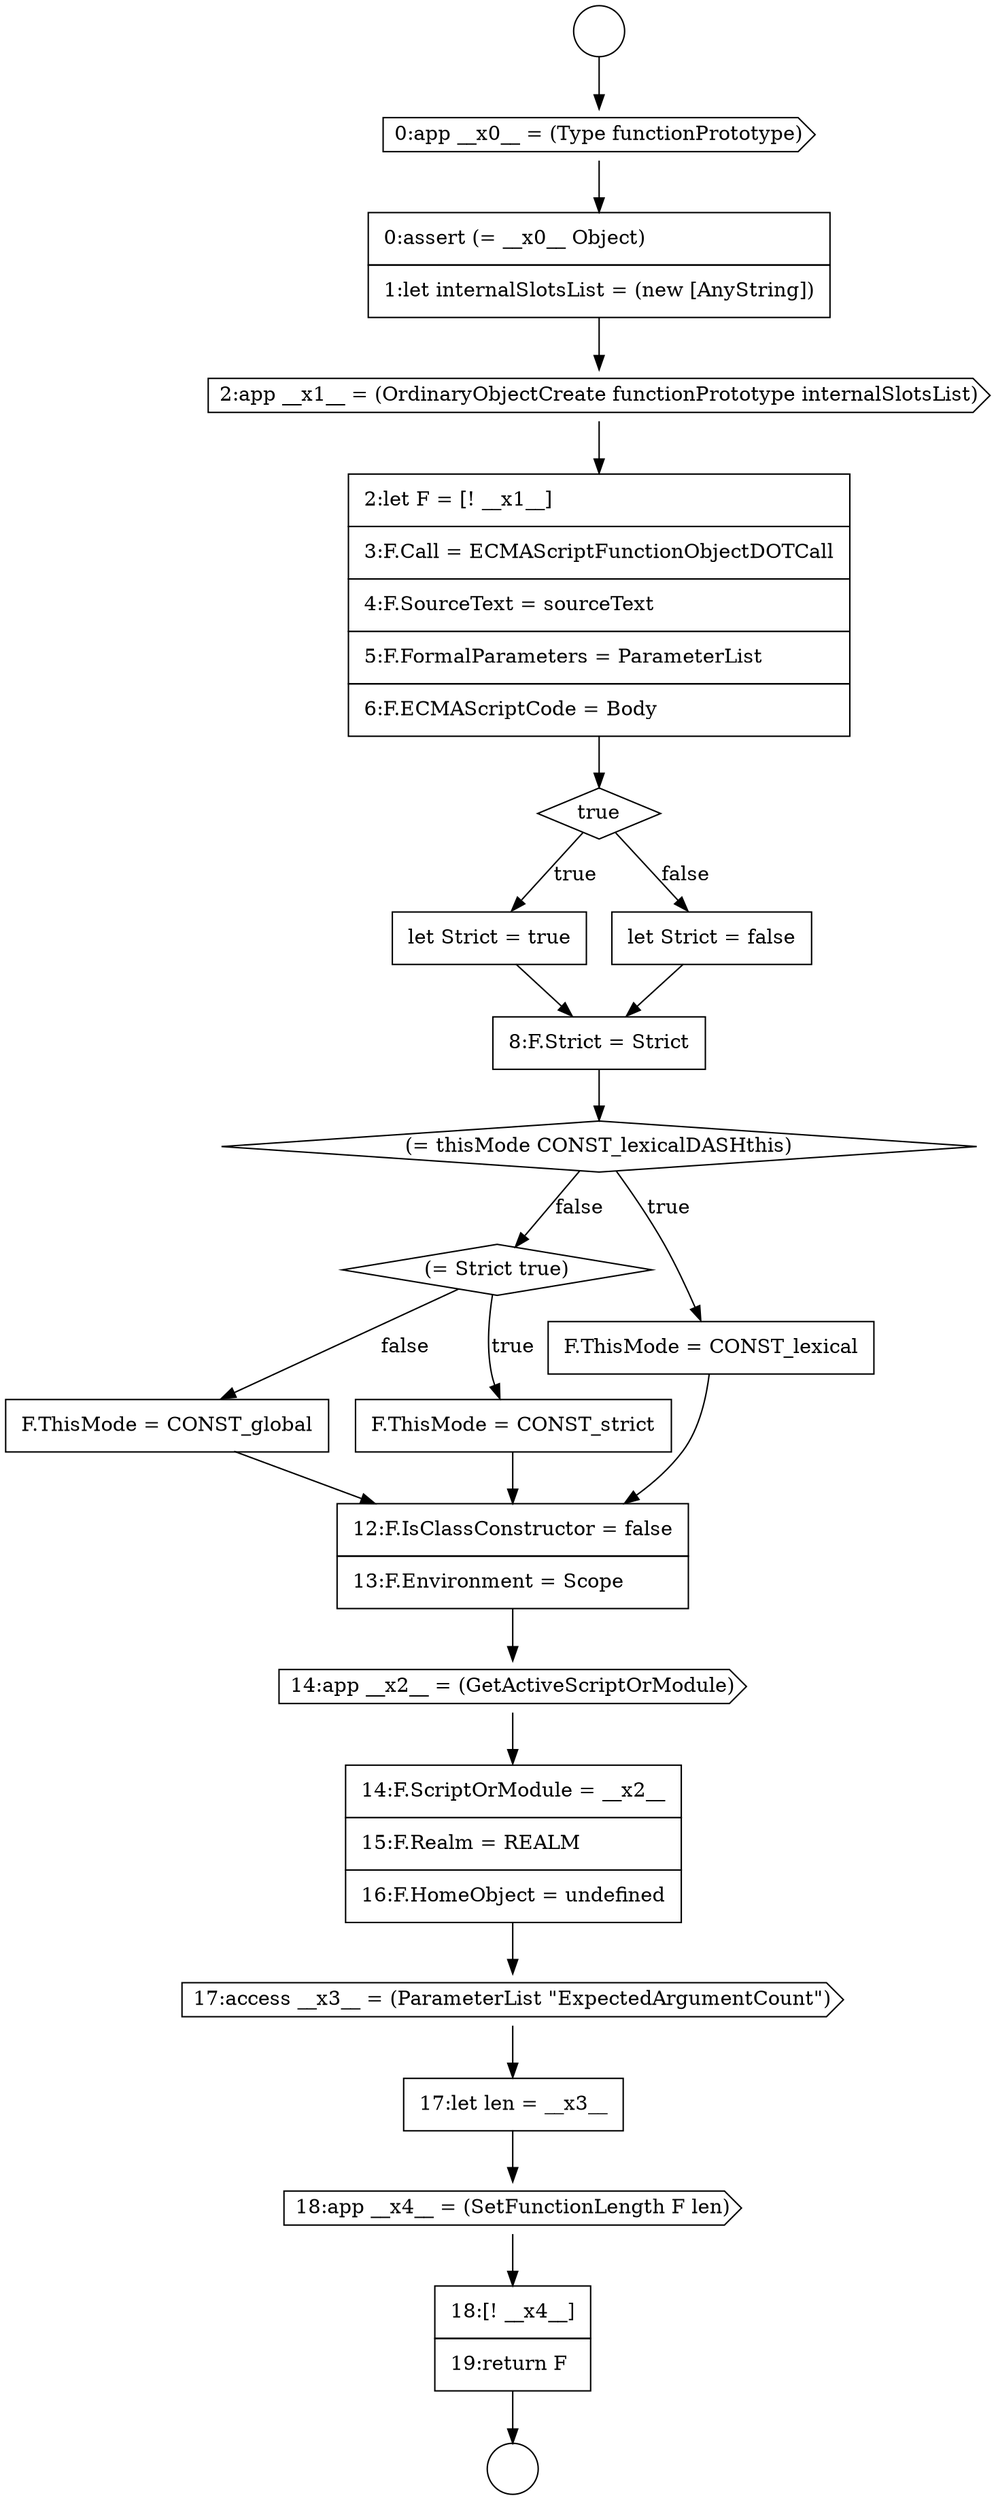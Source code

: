 digraph {
  node0 [shape=circle label=" " color="black" fillcolor="white" style=filled]
  node5 [shape=none, margin=0, label=<<font color="black">
    <table border="0" cellborder="1" cellspacing="0" cellpadding="10">
      <tr><td align="left">2:let F = [! __x1__]</td></tr>
      <tr><td align="left">3:F.Call = ECMAScriptFunctionObjectDOTCall</td></tr>
      <tr><td align="left">4:F.SourceText = sourceText</td></tr>
      <tr><td align="left">5:F.FormalParameters = ParameterList</td></tr>
      <tr><td align="left">6:F.ECMAScriptCode = Body</td></tr>
    </table>
  </font>> color="black" fillcolor="white" style=filled]
  node10 [shape=diamond, label=<<font color="black">(= thisMode CONST_lexicalDASHthis)</font>> color="black" fillcolor="white" style=filled]
  node14 [shape=none, margin=0, label=<<font color="black">
    <table border="0" cellborder="1" cellspacing="0" cellpadding="10">
      <tr><td align="left">F.ThisMode = CONST_global</td></tr>
    </table>
  </font>> color="black" fillcolor="white" style=filled]
  node20 [shape=cds, label=<<font color="black">18:app __x4__ = (SetFunctionLength F len)</font>> color="black" fillcolor="white" style=filled]
  node1 [shape=circle label=" " color="black" fillcolor="white" style=filled]
  node6 [shape=diamond, label=<<font color="black">true</font>> color="black" fillcolor="white" style=filled]
  node21 [shape=none, margin=0, label=<<font color="black">
    <table border="0" cellborder="1" cellspacing="0" cellpadding="10">
      <tr><td align="left">18:[! __x4__]</td></tr>
      <tr><td align="left">19:return F</td></tr>
    </table>
  </font>> color="black" fillcolor="white" style=filled]
  node9 [shape=none, margin=0, label=<<font color="black">
    <table border="0" cellborder="1" cellspacing="0" cellpadding="10">
      <tr><td align="left">8:F.Strict = Strict</td></tr>
    </table>
  </font>> color="black" fillcolor="white" style=filled]
  node13 [shape=none, margin=0, label=<<font color="black">
    <table border="0" cellborder="1" cellspacing="0" cellpadding="10">
      <tr><td align="left">F.ThisMode = CONST_strict</td></tr>
    </table>
  </font>> color="black" fillcolor="white" style=filled]
  node2 [shape=cds, label=<<font color="black">0:app __x0__ = (Type functionPrototype)</font>> color="black" fillcolor="white" style=filled]
  node17 [shape=none, margin=0, label=<<font color="black">
    <table border="0" cellborder="1" cellspacing="0" cellpadding="10">
      <tr><td align="left">14:F.ScriptOrModule = __x2__</td></tr>
      <tr><td align="left">15:F.Realm = REALM</td></tr>
      <tr><td align="left">16:F.HomeObject = undefined</td></tr>
    </table>
  </font>> color="black" fillcolor="white" style=filled]
  node12 [shape=diamond, label=<<font color="black">(= Strict true)</font>> color="black" fillcolor="white" style=filled]
  node7 [shape=none, margin=0, label=<<font color="black">
    <table border="0" cellborder="1" cellspacing="0" cellpadding="10">
      <tr><td align="left">let Strict = true</td></tr>
    </table>
  </font>> color="black" fillcolor="white" style=filled]
  node3 [shape=none, margin=0, label=<<font color="black">
    <table border="0" cellborder="1" cellspacing="0" cellpadding="10">
      <tr><td align="left">0:assert (= __x0__ Object)</td></tr>
      <tr><td align="left">1:let internalSlotsList = (new [AnyString])</td></tr>
    </table>
  </font>> color="black" fillcolor="white" style=filled]
  node18 [shape=cds, label=<<font color="black">17:access __x3__ = (ParameterList &quot;ExpectedArgumentCount&quot;)</font>> color="black" fillcolor="white" style=filled]
  node16 [shape=cds, label=<<font color="black">14:app __x2__ = (GetActiveScriptOrModule)</font>> color="black" fillcolor="white" style=filled]
  node11 [shape=none, margin=0, label=<<font color="black">
    <table border="0" cellborder="1" cellspacing="0" cellpadding="10">
      <tr><td align="left">F.ThisMode = CONST_lexical</td></tr>
    </table>
  </font>> color="black" fillcolor="white" style=filled]
  node8 [shape=none, margin=0, label=<<font color="black">
    <table border="0" cellborder="1" cellspacing="0" cellpadding="10">
      <tr><td align="left">let Strict = false</td></tr>
    </table>
  </font>> color="black" fillcolor="white" style=filled]
  node19 [shape=none, margin=0, label=<<font color="black">
    <table border="0" cellborder="1" cellspacing="0" cellpadding="10">
      <tr><td align="left">17:let len = __x3__</td></tr>
    </table>
  </font>> color="black" fillcolor="white" style=filled]
  node4 [shape=cds, label=<<font color="black">2:app __x1__ = (OrdinaryObjectCreate functionPrototype internalSlotsList)</font>> color="black" fillcolor="white" style=filled]
  node15 [shape=none, margin=0, label=<<font color="black">
    <table border="0" cellborder="1" cellspacing="0" cellpadding="10">
      <tr><td align="left">12:F.IsClassConstructor = false</td></tr>
      <tr><td align="left">13:F.Environment = Scope</td></tr>
    </table>
  </font>> color="black" fillcolor="white" style=filled]
  node10 -> node11 [label=<<font color="black">true</font>> color="black"]
  node10 -> node12 [label=<<font color="black">false</font>> color="black"]
  node19 -> node20 [ color="black"]
  node0 -> node2 [ color="black"]
  node9 -> node10 [ color="black"]
  node14 -> node15 [ color="black"]
  node21 -> node1 [ color="black"]
  node4 -> node5 [ color="black"]
  node7 -> node9 [ color="black"]
  node8 -> node9 [ color="black"]
  node20 -> node21 [ color="black"]
  node16 -> node17 [ color="black"]
  node17 -> node18 [ color="black"]
  node12 -> node13 [label=<<font color="black">true</font>> color="black"]
  node12 -> node14 [label=<<font color="black">false</font>> color="black"]
  node5 -> node6 [ color="black"]
  node3 -> node4 [ color="black"]
  node6 -> node7 [label=<<font color="black">true</font>> color="black"]
  node6 -> node8 [label=<<font color="black">false</font>> color="black"]
  node18 -> node19 [ color="black"]
  node2 -> node3 [ color="black"]
  node15 -> node16 [ color="black"]
  node11 -> node15 [ color="black"]
  node13 -> node15 [ color="black"]
}
